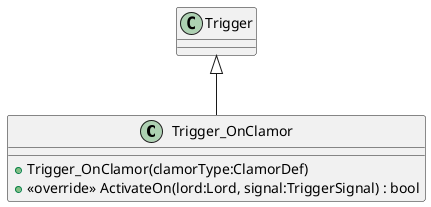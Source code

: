 @startuml
class Trigger_OnClamor {
    + Trigger_OnClamor(clamorType:ClamorDef)
    + <<override>> ActivateOn(lord:Lord, signal:TriggerSignal) : bool
}
Trigger <|-- Trigger_OnClamor
@enduml

